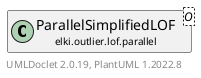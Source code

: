 @startuml
    remove .*\.(Instance|Par|Parameterizer|Factory)$
    set namespaceSeparator none
    hide empty fields
    hide empty methods

    class "<size:14>ParallelSimplifiedLOF.Par\n<size:10>elki.outlier.lof.parallel" as elki.outlier.lof.parallel.ParallelSimplifiedLOF.Par<O> {
        #distance: Distance<? super O>
        #k: int
        +configure(Parameterization): void
        +make(): ParallelSimplifiedLOF<O>
    }

    interface "<size:14>Parameterizer\n<size:10>elki.utilities.optionhandling" as elki.utilities.optionhandling.Parameterizer [[../../../utilities/optionhandling/Parameterizer.html]] {
        {abstract} +make(): Object
    }
    class "<size:14>ParallelSimplifiedLOF\n<size:10>elki.outlier.lof.parallel" as elki.outlier.lof.parallel.ParallelSimplifiedLOF<O> [[ParallelSimplifiedLOF.html]]

    elki.utilities.optionhandling.Parameterizer <|.. elki.outlier.lof.parallel.ParallelSimplifiedLOF.Par
    elki.outlier.lof.parallel.ParallelSimplifiedLOF +-- elki.outlier.lof.parallel.ParallelSimplifiedLOF.Par

    center footer UMLDoclet 2.0.19, PlantUML 1.2022.8
@enduml
